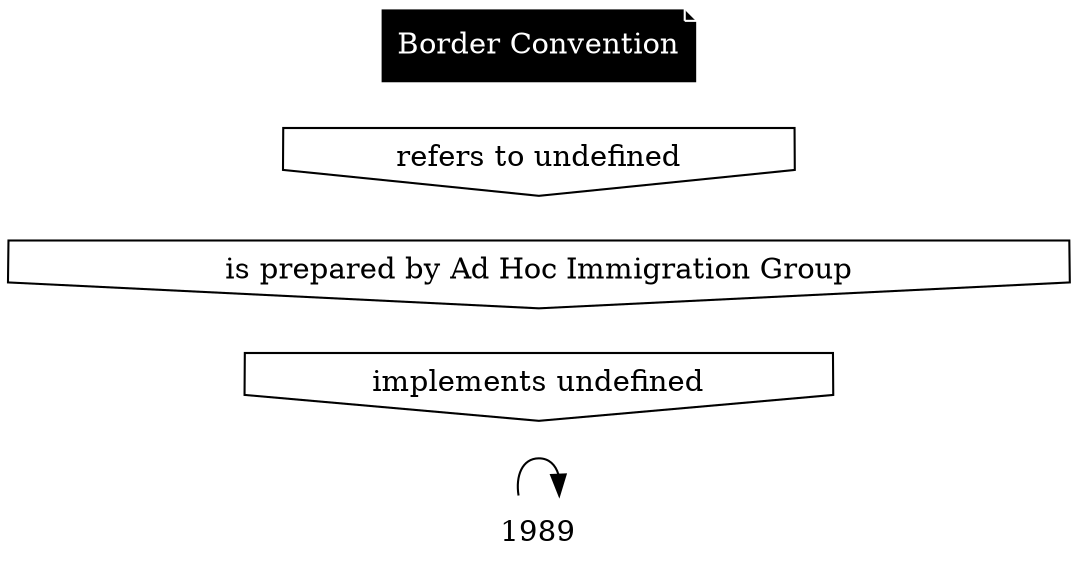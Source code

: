 digraph source {
  graph [ rankdir = LR ];
subgraph y_1989 {
  graph [ rank = same ];
  "1989" [ shape = plaintext ];
  "1275_1989" [ shape = invhouse, label = "implements undefined" ];
  "1273_1989" [ shape = invhouse, label = "is prepared by Ad Hoc Immigration Group" ];
  "1276_1989" [ shape = invhouse, label = "refers to undefined" ];
}

  "1014" [ shape = note, label = "Border Convention", style = "filled", fillcolor = "black", color = "white", fontcolor = "white" ];
  "1989";
  "1989" -> "1989";
}
